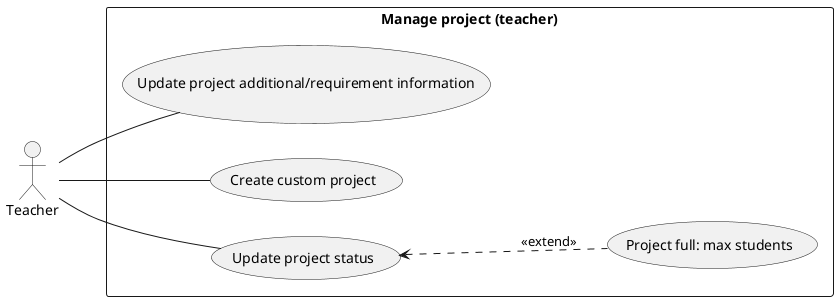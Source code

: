 @startuml UC ManageProjectTeacher
left to right direction
actor Teacher as t
rectangle "Manage project (teacher)" {
  usecase "Update project additional/requirement information" as UpdateProjectAdditionalInformation
  usecase "Create custom project" as CreateCustomProject
  usecase "Update project status" as UpdateProjectStatus
  usecase "Project full: max students" as ProjectFull 
}
t -- UpdateProjectAdditionalInformation
t -- CreateCustomProject
t -- UpdateProjectStatus
UpdateProjectStatus <.. ProjectFull: <<extend>>
@enduml